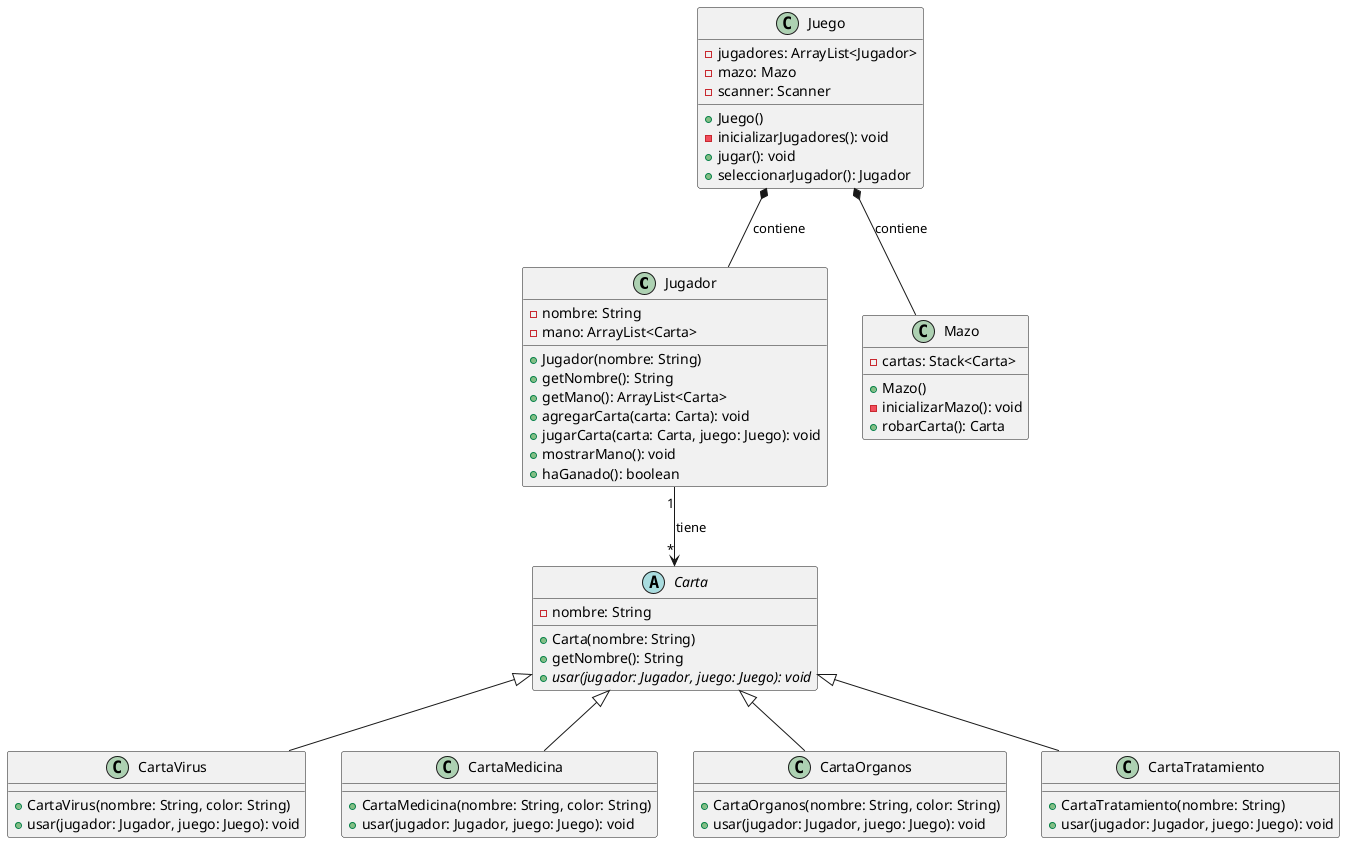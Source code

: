 @startuml

class Jugador {
    - nombre: String
    - mano: ArrayList<Carta>
    + Jugador(nombre: String)
    + getNombre(): String
    + getMano(): ArrayList<Carta>
    + agregarCarta(carta: Carta): void
    + jugarCarta(carta: Carta, juego: Juego): void
    + mostrarMano(): void
    + haGanado(): boolean
}

class Mazo {
    - cartas: Stack<Carta>
    + Mazo()
    - inicializarMazo(): void
    + robarCarta(): Carta
}

class Juego {
    - jugadores: ArrayList<Jugador>
    - mazo: Mazo
    - scanner: Scanner
    + Juego()
    - inicializarJugadores(): void
    + jugar(): void
    + seleccionarJugador(): Jugador
}

abstract class Carta {
    - nombre: String
    + Carta(nombre: String)
    + getNombre(): String
    {abstract} + usar(jugador: Jugador, juego: Juego): void
}

class CartaVirus {
    + CartaVirus(nombre: String, color: String)
    + usar(jugador: Jugador, juego: Juego): void
}

class CartaMedicina {
    + CartaMedicina(nombre: String, color: String)
    + usar(jugador: Jugador, juego: Juego): void
}

class CartaOrganos {
    + CartaOrganos(nombre: String, color: String)
    + usar(jugador: Jugador, juego: Juego): void
}

class CartaTratamiento {
    + CartaTratamiento(nombre: String)
    + usar(jugador: Jugador, juego: Juego): void
}

Jugador "1" --> "*" Carta : tiene

Juego *-- Jugador : contiene
Juego *-- Mazo : contiene

Carta <|-- CartaVirus
Carta <|-- CartaMedicina
Carta <|-- CartaOrganos
Carta <|-- CartaTratamiento

@enduml
